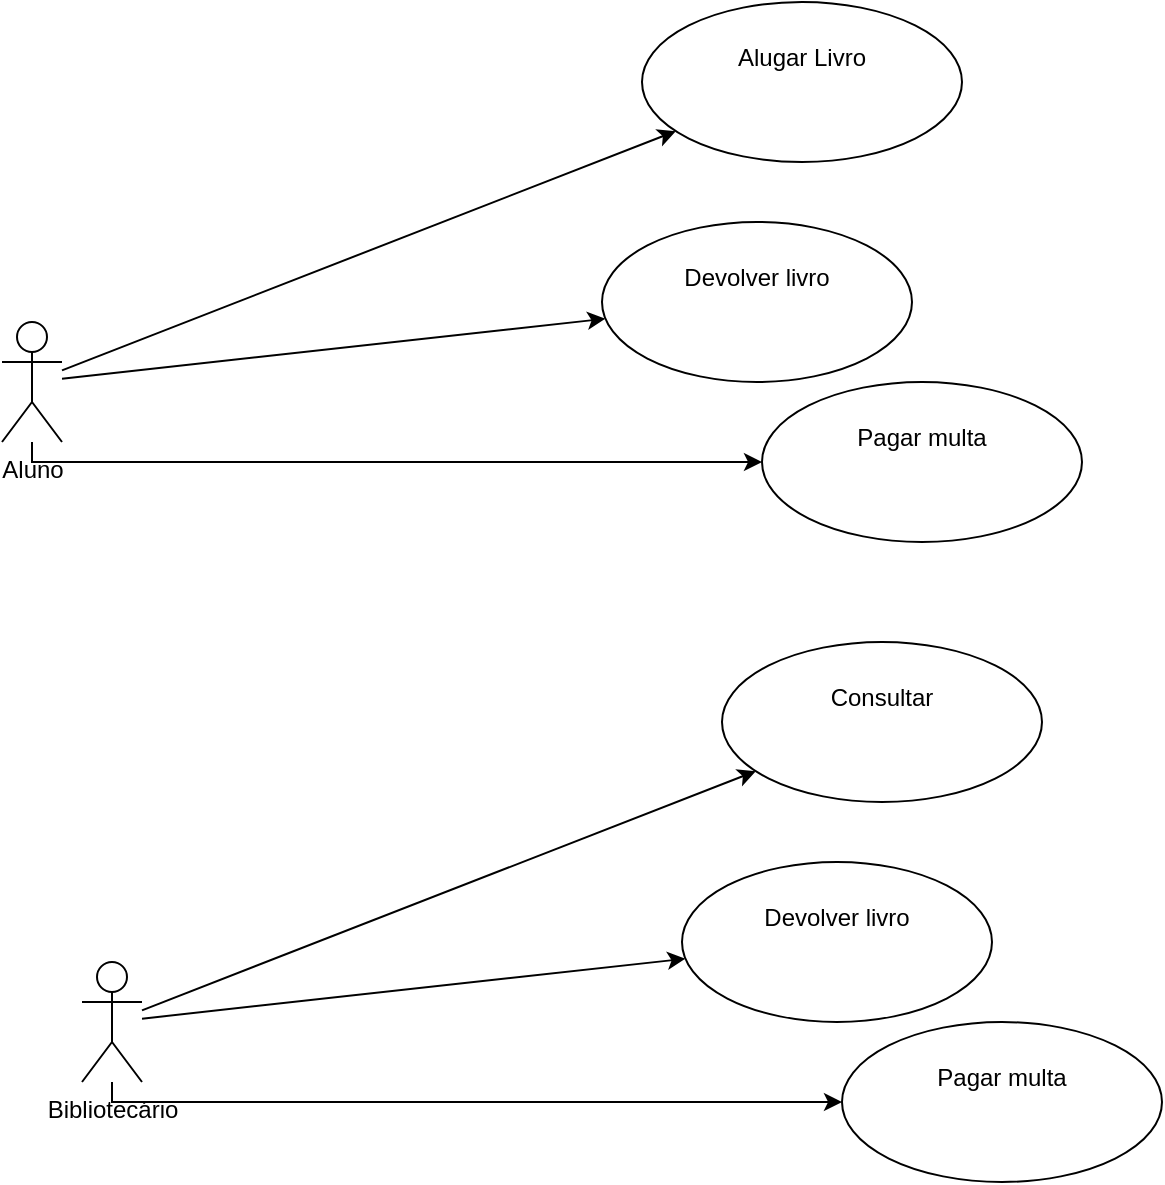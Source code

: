 <mxfile version="24.6.5" type="github">
  <diagram name="Page-1" id="mO9a4rmLTiqUOFTKhFn-">
    <mxGraphModel dx="1195" dy="658" grid="1" gridSize="10" guides="1" tooltips="1" connect="1" arrows="1" fold="1" page="1" pageScale="1" pageWidth="850" pageHeight="1100" math="0" shadow="0">
      <root>
        <mxCell id="0" />
        <mxCell id="1" parent="0" />
        <mxCell id="kb7ackMekpMyvirSnqOQ-12" value="" style="rounded=0;orthogonalLoop=1;jettySize=auto;html=1;" edge="1" parent="1" source="kb7ackMekpMyvirSnqOQ-7" target="kb7ackMekpMyvirSnqOQ-9">
          <mxGeometry relative="1" as="geometry" />
        </mxCell>
        <mxCell id="kb7ackMekpMyvirSnqOQ-14" value="" style="rounded=0;orthogonalLoop=1;jettySize=auto;html=1;" edge="1" parent="1" source="kb7ackMekpMyvirSnqOQ-7" target="kb7ackMekpMyvirSnqOQ-13">
          <mxGeometry relative="1" as="geometry" />
        </mxCell>
        <mxCell id="kb7ackMekpMyvirSnqOQ-16" value="" style="edgeStyle=orthogonalEdgeStyle;rounded=0;orthogonalLoop=1;jettySize=auto;html=1;" edge="1" parent="1" source="kb7ackMekpMyvirSnqOQ-7" target="kb7ackMekpMyvirSnqOQ-15">
          <mxGeometry relative="1" as="geometry">
            <Array as="points">
              <mxPoint x="165" y="430" />
              <mxPoint x="560" y="430" />
            </Array>
          </mxGeometry>
        </mxCell>
        <mxCell id="kb7ackMekpMyvirSnqOQ-7" value="Aluno" style="shape=umlActor;verticalLabelPosition=bottom;verticalAlign=top;html=1;outlineConnect=0;" vertex="1" parent="1">
          <mxGeometry x="150" y="360" width="30" height="60" as="geometry" />
        </mxCell>
        <mxCell id="kb7ackMekpMyvirSnqOQ-9" value="&lt;div&gt;&lt;br&gt;&lt;/div&gt;&lt;div&gt;Devolver livro&lt;br&gt;&lt;/div&gt;&lt;div&gt;&lt;br&gt;&lt;/div&gt;" style="ellipse;whiteSpace=wrap;html=1;verticalAlign=top;" vertex="1" parent="1">
          <mxGeometry x="450" y="310" width="155" height="80" as="geometry" />
        </mxCell>
        <mxCell id="kb7ackMekpMyvirSnqOQ-13" value="&lt;div&gt;&lt;br&gt;&lt;/div&gt;&lt;div&gt;Alugar Livro&lt;br&gt;&lt;/div&gt;" style="ellipse;whiteSpace=wrap;html=1;verticalAlign=top;" vertex="1" parent="1">
          <mxGeometry x="470" y="200" width="160" height="80" as="geometry" />
        </mxCell>
        <mxCell id="kb7ackMekpMyvirSnqOQ-15" value="&lt;div&gt;&lt;br&gt;&lt;/div&gt;&lt;div&gt;Pagar multa&lt;br&gt;&lt;/div&gt;" style="ellipse;whiteSpace=wrap;html=1;verticalAlign=top;" vertex="1" parent="1">
          <mxGeometry x="530" y="390" width="160" height="80" as="geometry" />
        </mxCell>
        <mxCell id="kb7ackMekpMyvirSnqOQ-19" value="" style="rounded=0;orthogonalLoop=1;jettySize=auto;html=1;" edge="1" parent="1" source="kb7ackMekpMyvirSnqOQ-22" target="kb7ackMekpMyvirSnqOQ-23">
          <mxGeometry relative="1" as="geometry" />
        </mxCell>
        <mxCell id="kb7ackMekpMyvirSnqOQ-20" value="" style="rounded=0;orthogonalLoop=1;jettySize=auto;html=1;" edge="1" parent="1" source="kb7ackMekpMyvirSnqOQ-22" target="kb7ackMekpMyvirSnqOQ-24">
          <mxGeometry relative="1" as="geometry" />
        </mxCell>
        <mxCell id="kb7ackMekpMyvirSnqOQ-21" value="" style="edgeStyle=orthogonalEdgeStyle;rounded=0;orthogonalLoop=1;jettySize=auto;html=1;" edge="1" parent="1" source="kb7ackMekpMyvirSnqOQ-22" target="kb7ackMekpMyvirSnqOQ-25">
          <mxGeometry relative="1" as="geometry">
            <Array as="points">
              <mxPoint x="205" y="750" />
              <mxPoint x="600" y="750" />
            </Array>
          </mxGeometry>
        </mxCell>
        <mxCell id="kb7ackMekpMyvirSnqOQ-22" value="Bibliotecário" style="shape=umlActor;verticalLabelPosition=bottom;verticalAlign=top;html=1;outlineConnect=0;" vertex="1" parent="1">
          <mxGeometry x="190" y="680" width="30" height="60" as="geometry" />
        </mxCell>
        <mxCell id="kb7ackMekpMyvirSnqOQ-23" value="&lt;div&gt;&lt;br&gt;&lt;/div&gt;&lt;div&gt;Devolver livro&lt;br&gt;&lt;/div&gt;&lt;div&gt;&lt;br&gt;&lt;/div&gt;" style="ellipse;whiteSpace=wrap;html=1;verticalAlign=top;" vertex="1" parent="1">
          <mxGeometry x="490" y="630" width="155" height="80" as="geometry" />
        </mxCell>
        <mxCell id="kb7ackMekpMyvirSnqOQ-24" value="&lt;div&gt;&lt;br&gt;&lt;/div&gt;&lt;div&gt;Consultar&lt;/div&gt;" style="ellipse;whiteSpace=wrap;html=1;verticalAlign=top;" vertex="1" parent="1">
          <mxGeometry x="510" y="520" width="160" height="80" as="geometry" />
        </mxCell>
        <mxCell id="kb7ackMekpMyvirSnqOQ-25" value="&lt;div&gt;&lt;br&gt;&lt;/div&gt;&lt;div&gt;Pagar multa&lt;br&gt;&lt;/div&gt;" style="ellipse;whiteSpace=wrap;html=1;verticalAlign=top;" vertex="1" parent="1">
          <mxGeometry x="570" y="710" width="160" height="80" as="geometry" />
        </mxCell>
      </root>
    </mxGraphModel>
  </diagram>
</mxfile>
